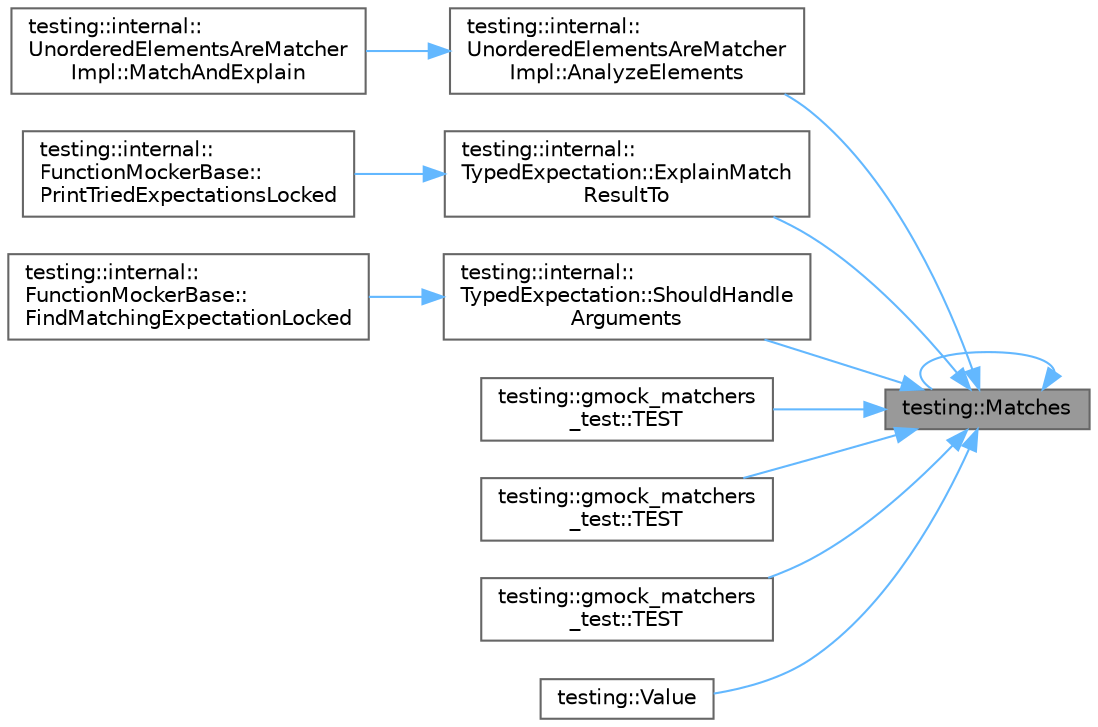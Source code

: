 digraph "testing::Matches"
{
 // LATEX_PDF_SIZE
  bgcolor="transparent";
  edge [fontname=Helvetica,fontsize=10,labelfontname=Helvetica,labelfontsize=10];
  node [fontname=Helvetica,fontsize=10,shape=box,height=0.2,width=0.4];
  rankdir="RL";
  Node1 [id="Node000001",label="testing::Matches",height=0.2,width=0.4,color="gray40", fillcolor="grey60", style="filled", fontcolor="black",tooltip=" "];
  Node1 -> Node2 [id="edge1_Node000001_Node000002",dir="back",color="steelblue1",style="solid",tooltip=" "];
  Node2 [id="Node000002",label="testing::internal::\lUnorderedElementsAreMatcher\lImpl::AnalyzeElements",height=0.2,width=0.4,color="grey40", fillcolor="white", style="filled",URL="$classtesting_1_1internal_1_1_unordered_elements_are_matcher_impl.html#a163e5008bd9181fb0276ce07d678e3c0",tooltip=" "];
  Node2 -> Node3 [id="edge2_Node000002_Node000003",dir="back",color="steelblue1",style="solid",tooltip=" "];
  Node3 [id="Node000003",label="testing::internal::\lUnorderedElementsAreMatcher\lImpl::MatchAndExplain",height=0.2,width=0.4,color="grey40", fillcolor="white", style="filled",URL="$classtesting_1_1internal_1_1_unordered_elements_are_matcher_impl.html#a4031291eef9be8c1e9e1effdd02c4334",tooltip=" "];
  Node1 -> Node4 [id="edge3_Node000001_Node000004",dir="back",color="steelblue1",style="solid",tooltip=" "];
  Node4 [id="Node000004",label="testing::internal::\lTypedExpectation::ExplainMatch\lResultTo",height=0.2,width=0.4,color="grey40", fillcolor="white", style="filled",URL="$classtesting_1_1internal_1_1_typed_expectation.html#ad72e021fb66b7a91613e84644c6eb78b",tooltip=" "];
  Node4 -> Node5 [id="edge4_Node000004_Node000005",dir="back",color="steelblue1",style="solid",tooltip=" "];
  Node5 [id="Node000005",label="testing::internal::\lFunctionMockerBase::\lPrintTriedExpectationsLocked",height=0.2,width=0.4,color="grey40", fillcolor="white", style="filled",URL="$classtesting_1_1internal_1_1_function_mocker_base.html#ad0183c6e8ec34498eb52f4249ec2fe9d",tooltip=" "];
  Node1 -> Node1 [id="edge5_Node000001_Node000001",dir="back",color="steelblue1",style="solid",tooltip=" "];
  Node1 -> Node6 [id="edge6_Node000001_Node000006",dir="back",color="steelblue1",style="solid",tooltip=" "];
  Node6 [id="Node000006",label="testing::internal::\lTypedExpectation::ShouldHandle\lArguments",height=0.2,width=0.4,color="grey40", fillcolor="white", style="filled",URL="$classtesting_1_1internal_1_1_typed_expectation.html#a833f473cc3563f566fbfe143682bd05a",tooltip=" "];
  Node6 -> Node7 [id="edge7_Node000006_Node000007",dir="back",color="steelblue1",style="solid",tooltip=" "];
  Node7 [id="Node000007",label="testing::internal::\lFunctionMockerBase::\lFindMatchingExpectationLocked",height=0.2,width=0.4,color="grey40", fillcolor="white", style="filled",URL="$classtesting_1_1internal_1_1_function_mocker_base.html#af414111fb7bbc3aa14e269e9f8cc7a9b",tooltip=" "];
  Node1 -> Node8 [id="edge8_Node000001_Node000008",dir="back",color="steelblue1",style="solid",tooltip=" "];
  Node8 [id="Node000008",label="testing::gmock_matchers\l_test::TEST",height=0.2,width=0.4,color="grey40", fillcolor="white", style="filled",URL="$namespacetesting_1_1gmock__matchers__test.html#a6617484cbb644af9882fc5d853112aae",tooltip=" "];
  Node1 -> Node9 [id="edge9_Node000001_Node000009",dir="back",color="steelblue1",style="solid",tooltip=" "];
  Node9 [id="Node000009",label="testing::gmock_matchers\l_test::TEST",height=0.2,width=0.4,color="grey40", fillcolor="white", style="filled",URL="$namespacetesting_1_1gmock__matchers__test.html#a6cfa391c9035262ccdc0d8f59e037b4d",tooltip=" "];
  Node1 -> Node10 [id="edge10_Node000001_Node000010",dir="back",color="steelblue1",style="solid",tooltip=" "];
  Node10 [id="Node000010",label="testing::gmock_matchers\l_test::TEST",height=0.2,width=0.4,color="grey40", fillcolor="white", style="filled",URL="$namespacetesting_1_1gmock__matchers__test.html#a9fd734ae5afb64a7285503bc0870c255",tooltip=" "];
  Node1 -> Node11 [id="edge11_Node000001_Node000011",dir="back",color="steelblue1",style="solid",tooltip=" "];
  Node11 [id="Node000011",label="testing::Value",height=0.2,width=0.4,color="grey40", fillcolor="white", style="filled",URL="$namespacetesting.html#ae44c50a3a7f0a46f05c8a0b0592b4a62",tooltip=" "];
}
